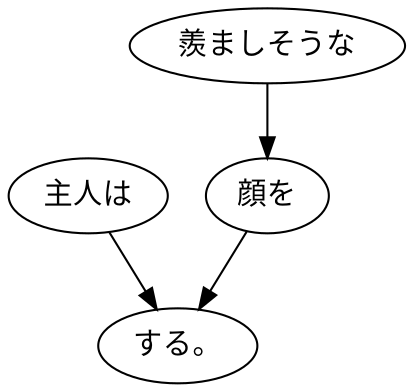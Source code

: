digraph graph903 {
	node0 [label="主人は"];
	node1 [label="羨ましそうな"];
	node2 [label="顔を"];
	node3 [label="する。"];
	node0 -> node3;
	node1 -> node2;
	node2 -> node3;
}
